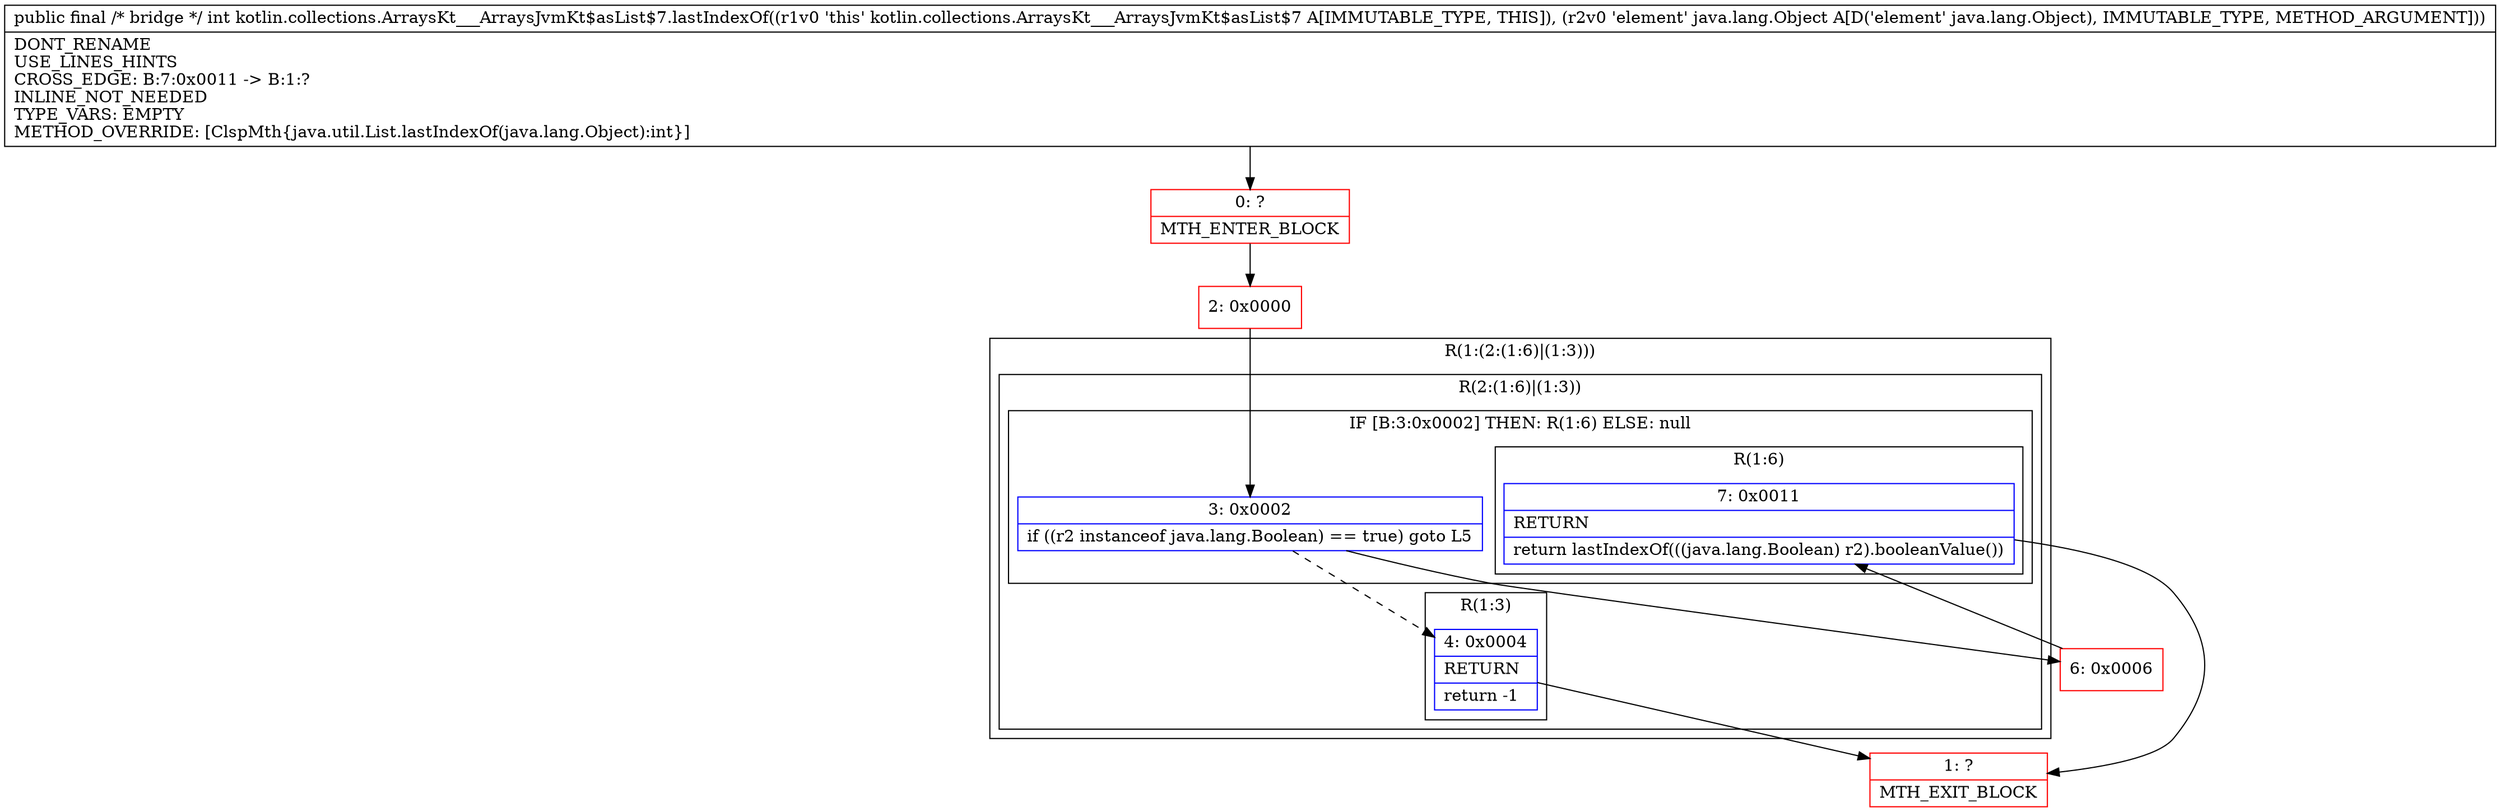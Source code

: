 digraph "CFG forkotlin.collections.ArraysKt___ArraysJvmKt$asList$7.lastIndexOf(Ljava\/lang\/Object;)I" {
subgraph cluster_Region_1030651547 {
label = "R(1:(2:(1:6)|(1:3)))";
node [shape=record,color=blue];
subgraph cluster_Region_1276690523 {
label = "R(2:(1:6)|(1:3))";
node [shape=record,color=blue];
subgraph cluster_IfRegion_642589085 {
label = "IF [B:3:0x0002] THEN: R(1:6) ELSE: null";
node [shape=record,color=blue];
Node_3 [shape=record,label="{3\:\ 0x0002|if ((r2 instanceof java.lang.Boolean) == true) goto L5\l}"];
subgraph cluster_Region_1614630617 {
label = "R(1:6)";
node [shape=record,color=blue];
Node_7 [shape=record,label="{7\:\ 0x0011|RETURN\l|return lastIndexOf(((java.lang.Boolean) r2).booleanValue())\l}"];
}
}
subgraph cluster_Region_778661603 {
label = "R(1:3)";
node [shape=record,color=blue];
Node_4 [shape=record,label="{4\:\ 0x0004|RETURN\l|return \-1\l}"];
}
}
}
Node_0 [shape=record,color=red,label="{0\:\ ?|MTH_ENTER_BLOCK\l}"];
Node_2 [shape=record,color=red,label="{2\:\ 0x0000}"];
Node_1 [shape=record,color=red,label="{1\:\ ?|MTH_EXIT_BLOCK\l}"];
Node_6 [shape=record,color=red,label="{6\:\ 0x0006}"];
MethodNode[shape=record,label="{public final \/* bridge *\/ int kotlin.collections.ArraysKt___ArraysJvmKt$asList$7.lastIndexOf((r1v0 'this' kotlin.collections.ArraysKt___ArraysJvmKt$asList$7 A[IMMUTABLE_TYPE, THIS]), (r2v0 'element' java.lang.Object A[D('element' java.lang.Object), IMMUTABLE_TYPE, METHOD_ARGUMENT]))  | DONT_RENAME\lUSE_LINES_HINTS\lCROSS_EDGE: B:7:0x0011 \-\> B:1:?\lINLINE_NOT_NEEDED\lTYPE_VARS: EMPTY\lMETHOD_OVERRIDE: [ClspMth\{java.util.List.lastIndexOf(java.lang.Object):int\}]\l}"];
MethodNode -> Node_0;Node_3 -> Node_4[style=dashed];
Node_3 -> Node_6;
Node_7 -> Node_1;
Node_4 -> Node_1;
Node_0 -> Node_2;
Node_2 -> Node_3;
Node_6 -> Node_7;
}

